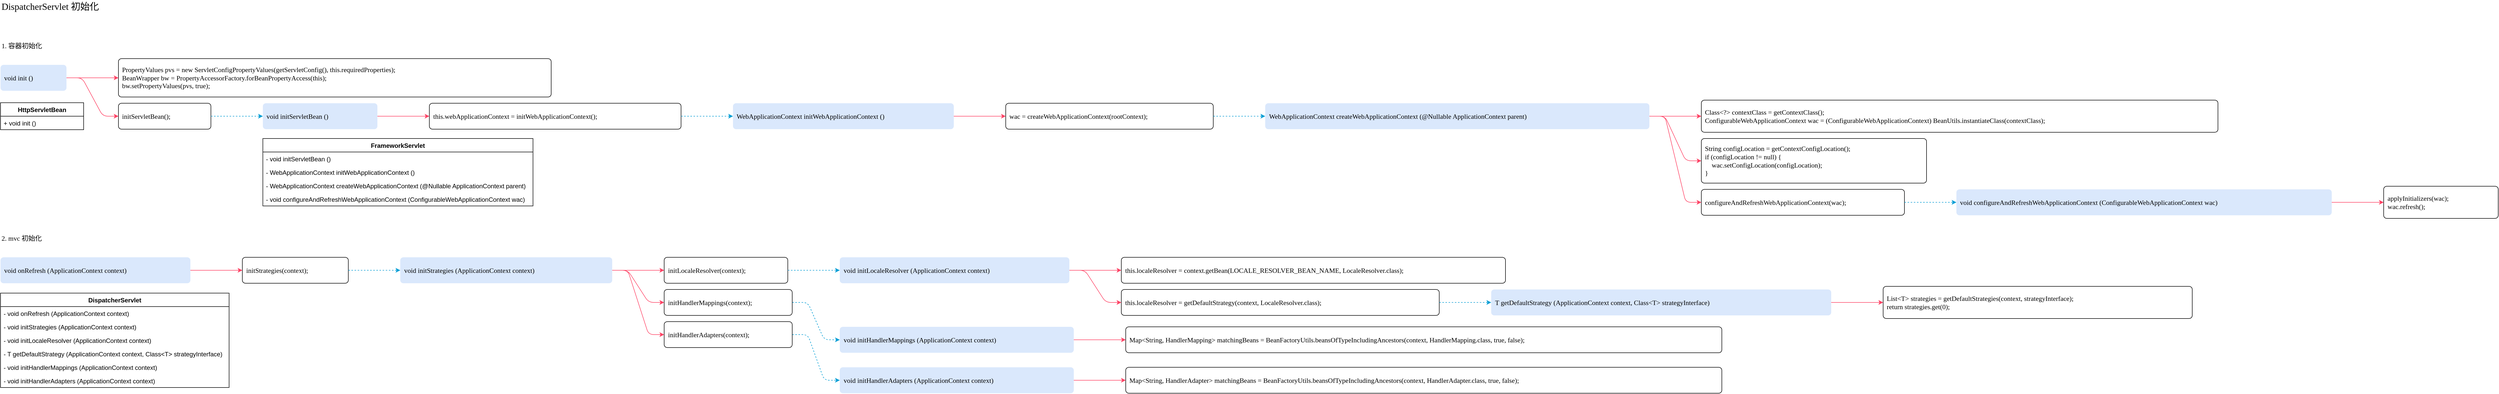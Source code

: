 <mxfile version="14.6.13" type="device"><diagram id="ZA4fEp7ThwDMYav1pnZz" name="第 1 页"><mxGraphModel dx="1422" dy="862" grid="1" gridSize="10" guides="1" tooltips="1" connect="1" arrows="1" fold="1" page="1" pageScale="1" pageWidth="827" pageHeight="1169" math="0" shadow="0"><root><mxCell id="0"/><mxCell id="1" parent="0"/><mxCell id="yomp4xY-aRFVfiu3YcFY-1" value="DispatcherServlet 初始化" style="text;html=1;align=left;verticalAlign=middle;resizable=0;points=[];autosize=1;fontSize=18;fontFamily=source code pro;" vertex="1" parent="1"><mxGeometry x="20" y="20" width="203.5" height="25" as="geometry"/></mxCell><mxCell id="yomp4xY-aRFVfiu3YcFY-2" value="1. 容器初始化" style="text;html=1;align=left;verticalAlign=middle;resizable=0;points=[];autosize=1;fontSize=13;fontFamily=source code pro;" vertex="1" parent="1"><mxGeometry x="20" y="95" width="93" height="25" as="geometry"/></mxCell><mxCell id="yomp4xY-aRFVfiu3YcFY-3" value="void init ()" style="rounded=1;whiteSpace=wrap;html=1;fontFamily=source code pro;fontSize=13;align=left;spacingLeft=5;arcSize=12;absoluteArcSize=1;strokeColor=none;fillColor=#DAE8FC;" vertex="1" parent="1"><mxGeometry x="20" y="145" width="127" height="50" as="geometry"/></mxCell><mxCell id="yomp4xY-aRFVfiu3YcFY-4" value="PropertyValues pvs = new ServletConfigPropertyValues(getServletConfig(), this.requiredProperties);&lt;br/&gt;BeanWrapper bw = PropertyAccessorFactory.forBeanPropertyAccess(this);&lt;br/&gt;bw.setPropertyValues(pvs, true);" style="rounded=1;whiteSpace=wrap;html=1;fontFamily=source code pro;fontSize=13;align=left;spacingLeft=5;arcSize=12;absoluteArcSize=1;" vertex="1" parent="1"><mxGeometry x="247" y="133" width="833" height="74" as="geometry"/></mxCell><mxCell id="yomp4xY-aRFVfiu3YcFY-5" value="" style="edgeStyle=entityRelationEdgeStyle;rounded=1;orthogonalLoop=1;jettySize=auto;html=1;strokeColor=#FE4365;fontFamily=source code pro;fontSize=13;exitX=1;exitY=0.5;exitDx=0;exitDy=0;" edge="1" parent="1" source="yomp4xY-aRFVfiu3YcFY-3" target="yomp4xY-aRFVfiu3YcFY-4"><mxGeometry as="geometry"/></mxCell><mxCell id="yomp4xY-aRFVfiu3YcFY-6" value="initServletBean();" style="rounded=1;whiteSpace=wrap;html=1;fontFamily=source code pro;fontSize=13;align=left;spacingLeft=5;arcSize=12;absoluteArcSize=1;" vertex="1" parent="1"><mxGeometry x="247" y="219" width="178" height="50" as="geometry"/></mxCell><mxCell id="yomp4xY-aRFVfiu3YcFY-7" value="" style="edgeStyle=entityRelationEdgeStyle;rounded=1;orthogonalLoop=1;jettySize=auto;html=1;strokeColor=#FE4365;fontFamily=source code pro;fontSize=13;exitX=1;exitY=0.5;exitDx=0;exitDy=0;" edge="1" parent="1" source="yomp4xY-aRFVfiu3YcFY-3" target="yomp4xY-aRFVfiu3YcFY-6"><mxGeometry as="geometry"/></mxCell><mxCell id="yomp4xY-aRFVfiu3YcFY-8" value="void initServletBean ()" style="rounded=1;whiteSpace=wrap;html=1;fontFamily=source code pro;fontSize=13;align=left;spacingLeft=5;arcSize=12;absoluteArcSize=1;strokeColor=none;fillColor=#DAE8FC;" vertex="1" parent="1"><mxGeometry x="525" y="219" width="220.5" height="50" as="geometry"/></mxCell><mxCell id="yomp4xY-aRFVfiu3YcFY-9" value="" style="edgeStyle=entityRelationEdgeStyle;rounded=1;orthogonalLoop=1;jettySize=auto;html=1;strokeColor=#019ED5;fontFamily=source code pro;fontSize=13;exitX=1;exitY=0.5;exitDx=0;exitDy=0;dashed=1;" edge="1" parent="1" source="yomp4xY-aRFVfiu3YcFY-6" target="yomp4xY-aRFVfiu3YcFY-8"><mxGeometry as="geometry"/></mxCell><mxCell id="yomp4xY-aRFVfiu3YcFY-10" value="this.webApplicationContext = initWebApplicationContext();" style="rounded=1;whiteSpace=wrap;html=1;fontFamily=source code pro;fontSize=13;align=left;spacingLeft=5;arcSize=12;absoluteArcSize=1;" vertex="1" parent="1"><mxGeometry x="845.5" y="219" width="484.5" height="50" as="geometry"/></mxCell><mxCell id="yomp4xY-aRFVfiu3YcFY-11" value="" style="edgeStyle=entityRelationEdgeStyle;rounded=1;orthogonalLoop=1;jettySize=auto;html=1;strokeColor=#FE4365;fontFamily=source code pro;fontSize=13;exitX=1;exitY=0.5;exitDx=0;exitDy=0;" edge="1" parent="1" source="yomp4xY-aRFVfiu3YcFY-8" target="yomp4xY-aRFVfiu3YcFY-10"><mxGeometry as="geometry"/></mxCell><mxCell id="yomp4xY-aRFVfiu3YcFY-12" value="WebApplicationContext initWebApplicationContext ()" style="rounded=1;whiteSpace=wrap;html=1;fontFamily=source code pro;fontSize=13;align=left;spacingLeft=5;arcSize=12;absoluteArcSize=1;strokeColor=none;fillColor=#DAE8FC;" vertex="1" parent="1"><mxGeometry x="1430" y="219" width="425" height="50" as="geometry"/></mxCell><mxCell id="yomp4xY-aRFVfiu3YcFY-13" value="" style="edgeStyle=entityRelationEdgeStyle;rounded=1;orthogonalLoop=1;jettySize=auto;html=1;strokeColor=#019ED5;fontFamily=source code pro;fontSize=13;exitX=1;exitY=0.5;exitDx=0;exitDy=0;dashed=1;" edge="1" parent="1" source="yomp4xY-aRFVfiu3YcFY-10" target="yomp4xY-aRFVfiu3YcFY-12"><mxGeometry as="geometry"/></mxCell><mxCell id="yomp4xY-aRFVfiu3YcFY-14" value="wac = createWebApplicationContext(rootContext);" style="rounded=1;whiteSpace=wrap;html=1;fontFamily=source code pro;fontSize=13;align=left;spacingLeft=5;arcSize=12;absoluteArcSize=1;" vertex="1" parent="1"><mxGeometry x="1955" y="219" width="399.5" height="50" as="geometry"/></mxCell><mxCell id="yomp4xY-aRFVfiu3YcFY-15" value="" style="edgeStyle=entityRelationEdgeStyle;rounded=1;orthogonalLoop=1;jettySize=auto;html=1;strokeColor=#FE4365;fontFamily=source code pro;fontSize=13;exitX=1;exitY=0.5;exitDx=0;exitDy=0;" edge="1" parent="1" source="yomp4xY-aRFVfiu3YcFY-12" target="yomp4xY-aRFVfiu3YcFY-14"><mxGeometry as="geometry"/></mxCell><mxCell id="yomp4xY-aRFVfiu3YcFY-16" value="WebApplicationContext createWebApplicationContext (@Nullable ApplicationContext parent)" style="rounded=1;whiteSpace=wrap;html=1;fontFamily=source code pro;fontSize=13;align=left;spacingLeft=5;arcSize=12;absoluteArcSize=1;strokeColor=none;fillColor=#DAE8FC;" vertex="1" parent="1"><mxGeometry x="2454.5" y="219" width="739.5" height="50" as="geometry"/></mxCell><mxCell id="yomp4xY-aRFVfiu3YcFY-17" value="" style="edgeStyle=entityRelationEdgeStyle;rounded=1;orthogonalLoop=1;jettySize=auto;html=1;strokeColor=#019ED5;fontFamily=source code pro;fontSize=13;exitX=1;exitY=0.5;exitDx=0;exitDy=0;dashed=1;" edge="1" parent="1" source="yomp4xY-aRFVfiu3YcFY-14" target="yomp4xY-aRFVfiu3YcFY-16"><mxGeometry as="geometry"/></mxCell><mxCell id="yomp4xY-aRFVfiu3YcFY-18" value="Class&amp;lt;?&amp;gt; contextClass = getContextClass();&lt;br/&gt;ConfigurableWebApplicationContext wac = (ConfigurableWebApplicationContext) BeanUtils.instantiateClass(contextClass);" style="rounded=1;whiteSpace=wrap;html=1;fontFamily=source code pro;fontSize=13;align=left;spacingLeft=5;arcSize=12;absoluteArcSize=1;" vertex="1" parent="1"><mxGeometry x="3294" y="213" width="994.5" height="62" as="geometry"/></mxCell><mxCell id="yomp4xY-aRFVfiu3YcFY-19" value="" style="edgeStyle=entityRelationEdgeStyle;rounded=1;orthogonalLoop=1;jettySize=auto;html=1;strokeColor=#FE4365;fontFamily=source code pro;fontSize=13;exitX=1;exitY=0.5;exitDx=0;exitDy=0;" edge="1" parent="1" source="yomp4xY-aRFVfiu3YcFY-16" target="yomp4xY-aRFVfiu3YcFY-18"><mxGeometry as="geometry"/></mxCell><mxCell id="yomp4xY-aRFVfiu3YcFY-20" value="String configLocation = getContextConfigLocation();&lt;br/&gt;if (configLocation != null) {&lt;br/&gt;&amp;nbsp;&amp;nbsp;&amp;nbsp;&amp;nbsp;wac.setConfigLocation(configLocation);&lt;br/&gt;}" style="rounded=1;whiteSpace=wrap;html=1;fontFamily=source code pro;fontSize=13;align=left;spacingLeft=5;arcSize=12;absoluteArcSize=1;" vertex="1" parent="1"><mxGeometry x="3294" y="287" width="433.5" height="86" as="geometry"/></mxCell><mxCell id="yomp4xY-aRFVfiu3YcFY-21" value="" style="edgeStyle=entityRelationEdgeStyle;rounded=1;orthogonalLoop=1;jettySize=auto;html=1;strokeColor=#FE4365;fontFamily=source code pro;fontSize=13;exitX=1;exitY=0.5;exitDx=0;exitDy=0;" edge="1" parent="1" source="yomp4xY-aRFVfiu3YcFY-16" target="yomp4xY-aRFVfiu3YcFY-20"><mxGeometry as="geometry"/></mxCell><mxCell id="yomp4xY-aRFVfiu3YcFY-22" value="configureAndRefreshWebApplicationContext(wac);" style="rounded=1;whiteSpace=wrap;html=1;fontFamily=source code pro;fontSize=13;align=left;spacingLeft=5;arcSize=12;absoluteArcSize=1;" vertex="1" parent="1"><mxGeometry x="3294" y="385" width="391" height="50" as="geometry"/></mxCell><mxCell id="yomp4xY-aRFVfiu3YcFY-23" value="" style="edgeStyle=entityRelationEdgeStyle;rounded=1;orthogonalLoop=1;jettySize=auto;html=1;strokeColor=#FE4365;fontFamily=source code pro;fontSize=13;exitX=1;exitY=0.5;exitDx=0;exitDy=0;" edge="1" parent="1" source="yomp4xY-aRFVfiu3YcFY-16" target="yomp4xY-aRFVfiu3YcFY-22"><mxGeometry as="geometry"/></mxCell><mxCell id="yomp4xY-aRFVfiu3YcFY-24" value="void configureAndRefreshWebApplicationContext (ConfigurableWebApplicationContext wac)" style="rounded=1;whiteSpace=wrap;html=1;fontFamily=source code pro;fontSize=13;align=left;spacingLeft=5;arcSize=12;absoluteArcSize=1;strokeColor=none;fillColor=#DAE8FC;" vertex="1" parent="1"><mxGeometry x="3785" y="385" width="722.5" height="50" as="geometry"/></mxCell><mxCell id="yomp4xY-aRFVfiu3YcFY-25" value="" style="edgeStyle=entityRelationEdgeStyle;rounded=1;orthogonalLoop=1;jettySize=auto;html=1;strokeColor=#019ED5;fontFamily=source code pro;fontSize=13;exitX=1;exitY=0.5;exitDx=0;exitDy=0;dashed=1;" edge="1" parent="1" source="yomp4xY-aRFVfiu3YcFY-22" target="yomp4xY-aRFVfiu3YcFY-24"><mxGeometry as="geometry"/></mxCell><mxCell id="yomp4xY-aRFVfiu3YcFY-26" value="applyInitializers(wac);&lt;br/&gt;wac.refresh();" style="rounded=1;whiteSpace=wrap;html=1;fontFamily=source code pro;fontSize=13;align=left;spacingLeft=5;arcSize=12;absoluteArcSize=1;" vertex="1" parent="1"><mxGeometry x="4607.5" y="379" width="220.5" height="62" as="geometry"/></mxCell><mxCell id="yomp4xY-aRFVfiu3YcFY-27" value="" style="edgeStyle=entityRelationEdgeStyle;rounded=1;orthogonalLoop=1;jettySize=auto;html=1;strokeColor=#FE4365;fontFamily=source code pro;fontSize=13;exitX=1;exitY=0.5;exitDx=0;exitDy=0;" edge="1" parent="1" source="yomp4xY-aRFVfiu3YcFY-24" target="yomp4xY-aRFVfiu3YcFY-26"><mxGeometry as="geometry"/></mxCell><mxCell id="yomp4xY-aRFVfiu3YcFY-28" value="2. mvc 初始化" style="text;html=1;align=left;verticalAlign=middle;resizable=0;points=[];autosize=1;fontSize=13;fontFamily=source code pro;" vertex="1" parent="1"><mxGeometry x="20" y="466" width="110" height="25" as="geometry"/></mxCell><mxCell id="yomp4xY-aRFVfiu3YcFY-29" value="void onRefresh (ApplicationContext context)" style="rounded=1;whiteSpace=wrap;html=1;fontFamily=source code pro;fontSize=13;align=left;spacingLeft=5;arcSize=12;absoluteArcSize=1;strokeColor=none;fillColor=#DAE8FC;" vertex="1" parent="1"><mxGeometry x="20" y="516" width="365.5" height="50" as="geometry"/></mxCell><mxCell id="yomp4xY-aRFVfiu3YcFY-30" value="initStrategies(context);" style="rounded=1;whiteSpace=wrap;html=1;fontFamily=source code pro;fontSize=13;align=left;spacingLeft=5;arcSize=12;absoluteArcSize=1;" vertex="1" parent="1"><mxGeometry x="485.5" y="516" width="204" height="50" as="geometry"/></mxCell><mxCell id="yomp4xY-aRFVfiu3YcFY-31" value="" style="edgeStyle=entityRelationEdgeStyle;rounded=1;orthogonalLoop=1;jettySize=auto;html=1;strokeColor=#FE4365;fontFamily=source code pro;fontSize=13;exitX=1;exitY=0.5;exitDx=0;exitDy=0;" edge="1" parent="1" source="yomp4xY-aRFVfiu3YcFY-29" target="yomp4xY-aRFVfiu3YcFY-30"><mxGeometry as="geometry"/></mxCell><mxCell id="yomp4xY-aRFVfiu3YcFY-32" value="void initStrategies (ApplicationContext context)" style="rounded=1;whiteSpace=wrap;html=1;fontFamily=source code pro;fontSize=13;align=left;spacingLeft=5;arcSize=12;absoluteArcSize=1;strokeColor=none;fillColor=#DAE8FC;" vertex="1" parent="1"><mxGeometry x="789.5" y="516" width="408" height="50" as="geometry"/></mxCell><mxCell id="yomp4xY-aRFVfiu3YcFY-33" value="" style="edgeStyle=entityRelationEdgeStyle;rounded=1;orthogonalLoop=1;jettySize=auto;html=1;strokeColor=#019ED5;fontFamily=source code pro;fontSize=13;exitX=1;exitY=0.5;exitDx=0;exitDy=0;dashed=1;" edge="1" parent="1" source="yomp4xY-aRFVfiu3YcFY-30" target="yomp4xY-aRFVfiu3YcFY-32"><mxGeometry as="geometry"/></mxCell><mxCell id="yomp4xY-aRFVfiu3YcFY-34" value="initLocaleResolver(context);" style="rounded=1;whiteSpace=wrap;html=1;fontFamily=source code pro;fontSize=13;align=left;spacingLeft=5;arcSize=12;absoluteArcSize=1;" vertex="1" parent="1"><mxGeometry x="1297.5" y="516" width="238" height="50" as="geometry"/></mxCell><mxCell id="yomp4xY-aRFVfiu3YcFY-35" value="" style="edgeStyle=entityRelationEdgeStyle;rounded=1;orthogonalLoop=1;jettySize=auto;html=1;strokeColor=#FE4365;fontFamily=source code pro;fontSize=13;exitX=1;exitY=0.5;exitDx=0;exitDy=0;" edge="1" parent="1" source="yomp4xY-aRFVfiu3YcFY-32" target="yomp4xY-aRFVfiu3YcFY-34"><mxGeometry as="geometry"/></mxCell><mxCell id="yomp4xY-aRFVfiu3YcFY-70" style="edgeStyle=entityRelationEdgeStyle;rounded=1;orthogonalLoop=1;jettySize=auto;html=1;exitX=1;exitY=0.5;exitDx=0;exitDy=0;entryX=0;entryY=0.5;entryDx=0;entryDy=0;fontFamily=source code pro;fontSize=13;strokeColor=#019ED5;dashed=1;" edge="1" parent="1" source="yomp4xY-aRFVfiu3YcFY-36" target="yomp4xY-aRFVfiu3YcFY-50"><mxGeometry relative="1" as="geometry"/></mxCell><mxCell id="yomp4xY-aRFVfiu3YcFY-36" value="initHandlerMappings(context);" style="rounded=1;whiteSpace=wrap;html=1;fontFamily=source code pro;fontSize=13;align=left;spacingLeft=5;arcSize=12;absoluteArcSize=1;" vertex="1" parent="1"><mxGeometry x="1297.5" y="578" width="246.5" height="50" as="geometry"/></mxCell><mxCell id="yomp4xY-aRFVfiu3YcFY-37" value="" style="edgeStyle=entityRelationEdgeStyle;rounded=1;orthogonalLoop=1;jettySize=auto;html=1;strokeColor=#FE4365;fontFamily=source code pro;fontSize=13;exitX=1;exitY=0.5;exitDx=0;exitDy=0;" edge="1" parent="1" source="yomp4xY-aRFVfiu3YcFY-32" target="yomp4xY-aRFVfiu3YcFY-36"><mxGeometry as="geometry"/></mxCell><mxCell id="yomp4xY-aRFVfiu3YcFY-71" style="edgeStyle=entityRelationEdgeStyle;rounded=1;orthogonalLoop=1;jettySize=auto;html=1;exitX=1;exitY=0.5;exitDx=0;exitDy=0;entryX=0;entryY=0.5;entryDx=0;entryDy=0;fontFamily=source code pro;fontSize=13;strokeColor=#019ED5;dashed=1;" edge="1" parent="1" source="yomp4xY-aRFVfiu3YcFY-38" target="yomp4xY-aRFVfiu3YcFY-53"><mxGeometry relative="1" as="geometry"/></mxCell><mxCell id="yomp4xY-aRFVfiu3YcFY-38" value="initHandlerAdapters(context);" style="rounded=1;whiteSpace=wrap;html=1;fontFamily=source code pro;fontSize=13;align=left;spacingLeft=5;arcSize=12;absoluteArcSize=1;" vertex="1" parent="1"><mxGeometry x="1297.5" y="640" width="246.5" height="50" as="geometry"/></mxCell><mxCell id="yomp4xY-aRFVfiu3YcFY-39" value="" style="edgeStyle=entityRelationEdgeStyle;rounded=1;orthogonalLoop=1;jettySize=auto;html=1;strokeColor=#FE4365;fontFamily=source code pro;fontSize=13;exitX=1;exitY=0.5;exitDx=0;exitDy=0;" edge="1" parent="1" source="yomp4xY-aRFVfiu3YcFY-32" target="yomp4xY-aRFVfiu3YcFY-38"><mxGeometry as="geometry"/></mxCell><mxCell id="yomp4xY-aRFVfiu3YcFY-40" value="void initLocaleResolver (ApplicationContext context)" style="rounded=1;whiteSpace=wrap;html=1;fontFamily=source code pro;fontSize=13;align=left;spacingLeft=5;arcSize=12;absoluteArcSize=1;strokeColor=none;fillColor=#DAE8FC;" vertex="1" parent="1"><mxGeometry x="1635.5" y="516" width="442" height="50" as="geometry"/></mxCell><mxCell id="yomp4xY-aRFVfiu3YcFY-41" value="" style="edgeStyle=entityRelationEdgeStyle;rounded=1;orthogonalLoop=1;jettySize=auto;html=1;strokeColor=#019ED5;fontFamily=source code pro;fontSize=13;exitX=1;exitY=0.5;exitDx=0;exitDy=0;dashed=1;" edge="1" parent="1" source="yomp4xY-aRFVfiu3YcFY-34" target="yomp4xY-aRFVfiu3YcFY-40"><mxGeometry as="geometry"/></mxCell><mxCell id="yomp4xY-aRFVfiu3YcFY-42" value="this.localeResolver = context.getBean(LOCALE_RESOLVER_BEAN_NAME, LocaleResolver.class);" style="rounded=1;whiteSpace=wrap;html=1;fontFamily=source code pro;fontSize=13;align=left;spacingLeft=5;arcSize=12;absoluteArcSize=1;" vertex="1" parent="1"><mxGeometry x="2177.5" y="516" width="739.5" height="50" as="geometry"/></mxCell><mxCell id="yomp4xY-aRFVfiu3YcFY-43" value="" style="edgeStyle=entityRelationEdgeStyle;rounded=1;orthogonalLoop=1;jettySize=auto;html=1;strokeColor=#FE4365;fontFamily=source code pro;fontSize=13;exitX=1;exitY=0.5;exitDx=0;exitDy=0;" edge="1" parent="1" source="yomp4xY-aRFVfiu3YcFY-40" target="yomp4xY-aRFVfiu3YcFY-42"><mxGeometry as="geometry"/></mxCell><mxCell id="yomp4xY-aRFVfiu3YcFY-44" value="this.localeResolver = getDefaultStrategy(context, LocaleResolver.class);" style="rounded=1;whiteSpace=wrap;html=1;fontFamily=source code pro;fontSize=13;align=left;spacingLeft=5;arcSize=12;absoluteArcSize=1;" vertex="1" parent="1"><mxGeometry x="2177.5" y="578" width="612" height="50" as="geometry"/></mxCell><mxCell id="yomp4xY-aRFVfiu3YcFY-45" value="" style="edgeStyle=entityRelationEdgeStyle;rounded=1;orthogonalLoop=1;jettySize=auto;html=1;strokeColor=#FE4365;fontFamily=source code pro;fontSize=13;exitX=1;exitY=0.5;exitDx=0;exitDy=0;" edge="1" parent="1" source="yomp4xY-aRFVfiu3YcFY-40" target="yomp4xY-aRFVfiu3YcFY-44"><mxGeometry as="geometry"/></mxCell><mxCell id="yomp4xY-aRFVfiu3YcFY-46" value="T getDefaultStrategy (ApplicationContext context, Class&amp;lt;T&amp;gt; strategyInterface)" style="rounded=1;whiteSpace=wrap;html=1;fontFamily=source code pro;fontSize=13;align=left;spacingLeft=5;arcSize=12;absoluteArcSize=1;strokeColor=none;fillColor=#DAE8FC;" vertex="1" parent="1"><mxGeometry x="2889.5" y="578" width="654.5" height="50" as="geometry"/></mxCell><mxCell id="yomp4xY-aRFVfiu3YcFY-47" value="" style="edgeStyle=entityRelationEdgeStyle;rounded=1;orthogonalLoop=1;jettySize=auto;html=1;strokeColor=#019ED5;fontFamily=source code pro;fontSize=13;exitX=1;exitY=0.5;exitDx=0;exitDy=0;dashed=1;" edge="1" parent="1" source="yomp4xY-aRFVfiu3YcFY-44" target="yomp4xY-aRFVfiu3YcFY-46"><mxGeometry as="geometry"/></mxCell><mxCell id="yomp4xY-aRFVfiu3YcFY-48" value="List&amp;lt;T&amp;gt; strategies = getDefaultStrategies(context, strategyInterface);&lt;br/&gt;return strategies.get(0);" style="rounded=1;whiteSpace=wrap;html=1;fontFamily=source code pro;fontSize=13;align=left;spacingLeft=5;arcSize=12;absoluteArcSize=1;" vertex="1" parent="1"><mxGeometry x="3644" y="572" width="595" height="62" as="geometry"/></mxCell><mxCell id="yomp4xY-aRFVfiu3YcFY-49" value="" style="edgeStyle=entityRelationEdgeStyle;rounded=1;orthogonalLoop=1;jettySize=auto;html=1;strokeColor=#FE4365;fontFamily=source code pro;fontSize=13;exitX=1;exitY=0.5;exitDx=0;exitDy=0;" edge="1" parent="1" source="yomp4xY-aRFVfiu3YcFY-46" target="yomp4xY-aRFVfiu3YcFY-48"><mxGeometry as="geometry"/></mxCell><mxCell id="yomp4xY-aRFVfiu3YcFY-50" value="void initHandlerMappings (ApplicationContext context)" style="rounded=1;whiteSpace=wrap;html=1;fontFamily=source code pro;fontSize=13;align=left;spacingLeft=5;arcSize=12;absoluteArcSize=1;strokeColor=none;fillColor=#DAE8FC;" vertex="1" parent="1"><mxGeometry x="1635.5" y="650" width="450.5" height="50" as="geometry"/></mxCell><mxCell id="yomp4xY-aRFVfiu3YcFY-51" value="Map&amp;lt;String, HandlerMapping&amp;gt; matchingBeans = BeanFactoryUtils.beansOfTypeIncludingAncestors(context, HandlerMapping.class, true, false);" style="rounded=1;whiteSpace=wrap;html=1;fontFamily=source code pro;fontSize=13;align=left;spacingLeft=5;arcSize=12;absoluteArcSize=1;" vertex="1" parent="1"><mxGeometry x="2186" y="650" width="1147.5" height="50" as="geometry"/></mxCell><mxCell id="yomp4xY-aRFVfiu3YcFY-52" value="" style="edgeStyle=entityRelationEdgeStyle;rounded=1;orthogonalLoop=1;jettySize=auto;html=1;strokeColor=#FE4365;fontFamily=source code pro;fontSize=13;exitX=1;exitY=0.5;exitDx=0;exitDy=0;" edge="1" parent="1" source="yomp4xY-aRFVfiu3YcFY-50" target="yomp4xY-aRFVfiu3YcFY-51"><mxGeometry x="1615.5" y="-65" as="geometry"/></mxCell><mxCell id="yomp4xY-aRFVfiu3YcFY-53" value="void initHandlerAdapters (ApplicationContext context)" style="rounded=1;whiteSpace=wrap;html=1;fontFamily=source code pro;fontSize=13;align=left;spacingLeft=5;arcSize=12;absoluteArcSize=1;strokeColor=none;fillColor=#DAE8FC;" vertex="1" parent="1"><mxGeometry x="1635.5" y="728" width="450.5" height="50" as="geometry"/></mxCell><mxCell id="yomp4xY-aRFVfiu3YcFY-54" value="Map&amp;lt;String, HandlerAdapter&amp;gt; matchingBeans = BeanFactoryUtils.beansOfTypeIncludingAncestors(context, HandlerAdapter.class, true, false);" style="rounded=1;whiteSpace=wrap;html=1;fontFamily=source code pro;fontSize=13;align=left;spacingLeft=5;arcSize=12;absoluteArcSize=1;" vertex="1" parent="1"><mxGeometry x="2186" y="728" width="1147.5" height="50" as="geometry"/></mxCell><mxCell id="yomp4xY-aRFVfiu3YcFY-55" value="" style="edgeStyle=entityRelationEdgeStyle;rounded=1;orthogonalLoop=1;jettySize=auto;html=1;strokeColor=#FE4365;fontFamily=source code pro;fontSize=13;exitX=1;exitY=0.5;exitDx=0;exitDy=0;" edge="1" parent="1" source="yomp4xY-aRFVfiu3YcFY-53" target="yomp4xY-aRFVfiu3YcFY-54"><mxGeometry x="1615.5" y="-87" as="geometry"/></mxCell><mxCell id="yomp4xY-aRFVfiu3YcFY-56" value="HttpServletBean" style="swimlane;fontStyle=1;childLayout=stackLayout;horizontal=1;startSize=26;horizontalStack=0;resizeParent=1;resizeParentMax=0;resizeLast=0;collapsible=1;marginBottom=0;" vertex="1" parent="1"><mxGeometry x="20" y="218" width="160" height="52" as="geometry"/></mxCell><mxCell id="yomp4xY-aRFVfiu3YcFY-57" value="+ void init ()" style="text;strokeColor=none;fillColor=none;align=left;verticalAlign=top;spacingLeft=4;spacingRight=4;overflow=hidden;rotatable=0;points=[[0,0.5],[1,0.5]];portConstraint=eastwest;" vertex="1" parent="yomp4xY-aRFVfiu3YcFY-56"><mxGeometry y="26" width="160" height="26" as="geometry"/></mxCell><mxCell id="yomp4xY-aRFVfiu3YcFY-58" value="FrameworkServlet" style="swimlane;fontStyle=1;childLayout=stackLayout;horizontal=1;startSize=26;horizontalStack=0;resizeParent=1;resizeParentMax=0;resizeLast=0;collapsible=1;marginBottom=0;" vertex="1" parent="1"><mxGeometry x="525" y="287" width="520" height="130" as="geometry"/></mxCell><mxCell id="yomp4xY-aRFVfiu3YcFY-59" value="- void initServletBean ()" style="text;strokeColor=none;fillColor=none;align=left;verticalAlign=top;spacingLeft=4;spacingRight=4;overflow=hidden;rotatable=0;points=[[0,0.5],[1,0.5]];portConstraint=eastwest;" vertex="1" parent="yomp4xY-aRFVfiu3YcFY-58"><mxGeometry y="26" width="520" height="26" as="geometry"/></mxCell><mxCell id="yomp4xY-aRFVfiu3YcFY-60" value="- WebApplicationContext initWebApplicationContext ()" style="text;strokeColor=none;fillColor=none;align=left;verticalAlign=top;spacingLeft=4;spacingRight=4;overflow=hidden;rotatable=0;points=[[0,0.5],[1,0.5]];portConstraint=eastwest;" vertex="1" parent="yomp4xY-aRFVfiu3YcFY-58"><mxGeometry y="52" width="520" height="26" as="geometry"/></mxCell><mxCell id="yomp4xY-aRFVfiu3YcFY-61" value="- WebApplicationContext createWebApplicationContext (@Nullable ApplicationContext parent)" style="text;strokeColor=none;fillColor=none;align=left;verticalAlign=top;spacingLeft=4;spacingRight=4;overflow=hidden;rotatable=0;points=[[0,0.5],[1,0.5]];portConstraint=eastwest;" vertex="1" parent="yomp4xY-aRFVfiu3YcFY-58"><mxGeometry y="78" width="520" height="26" as="geometry"/></mxCell><mxCell id="yomp4xY-aRFVfiu3YcFY-62" value="- void configureAndRefreshWebApplicationContext (ConfigurableWebApplicationContext wac)" style="text;strokeColor=none;fillColor=none;align=left;verticalAlign=top;spacingLeft=4;spacingRight=4;overflow=hidden;rotatable=0;points=[[0,0.5],[1,0.5]];portConstraint=eastwest;" vertex="1" parent="yomp4xY-aRFVfiu3YcFY-58"><mxGeometry y="104" width="520" height="26" as="geometry"/></mxCell><mxCell id="yomp4xY-aRFVfiu3YcFY-63" value="DispatcherServlet" style="swimlane;fontStyle=1;childLayout=stackLayout;horizontal=1;startSize=26;horizontalStack=0;resizeParent=1;resizeParentMax=0;resizeLast=0;collapsible=1;marginBottom=0;" vertex="1" parent="1"><mxGeometry x="20" y="585" width="440" height="182" as="geometry"/></mxCell><mxCell id="yomp4xY-aRFVfiu3YcFY-64" value="- void onRefresh (ApplicationContext context)" style="text;strokeColor=none;fillColor=none;align=left;verticalAlign=top;spacingLeft=4;spacingRight=4;overflow=hidden;rotatable=0;points=[[0,0.5],[1,0.5]];portConstraint=eastwest;" vertex="1" parent="yomp4xY-aRFVfiu3YcFY-63"><mxGeometry y="26" width="440" height="26" as="geometry"/></mxCell><mxCell id="yomp4xY-aRFVfiu3YcFY-65" value="- void initStrategies (ApplicationContext context)" style="text;strokeColor=none;fillColor=none;align=left;verticalAlign=top;spacingLeft=4;spacingRight=4;overflow=hidden;rotatable=0;points=[[0,0.5],[1,0.5]];portConstraint=eastwest;" vertex="1" parent="yomp4xY-aRFVfiu3YcFY-63"><mxGeometry y="52" width="440" height="26" as="geometry"/></mxCell><mxCell id="yomp4xY-aRFVfiu3YcFY-66" value="- void initLocaleResolver (ApplicationContext context)" style="text;strokeColor=none;fillColor=none;align=left;verticalAlign=top;spacingLeft=4;spacingRight=4;overflow=hidden;rotatable=0;points=[[0,0.5],[1,0.5]];portConstraint=eastwest;" vertex="1" parent="yomp4xY-aRFVfiu3YcFY-63"><mxGeometry y="78" width="440" height="26" as="geometry"/></mxCell><mxCell id="yomp4xY-aRFVfiu3YcFY-67" value="- T getDefaultStrategy (ApplicationContext context, Class&lt;T&gt; strategyInterface)" style="text;strokeColor=none;fillColor=none;align=left;verticalAlign=top;spacingLeft=4;spacingRight=4;overflow=hidden;rotatable=0;points=[[0,0.5],[1,0.5]];portConstraint=eastwest;" vertex="1" parent="yomp4xY-aRFVfiu3YcFY-63"><mxGeometry y="104" width="440" height="26" as="geometry"/></mxCell><mxCell id="yomp4xY-aRFVfiu3YcFY-68" value="- void initHandlerMappings (ApplicationContext context)" style="text;strokeColor=none;fillColor=none;align=left;verticalAlign=top;spacingLeft=4;spacingRight=4;overflow=hidden;rotatable=0;points=[[0,0.5],[1,0.5]];portConstraint=eastwest;" vertex="1" parent="yomp4xY-aRFVfiu3YcFY-63"><mxGeometry y="130" width="440" height="26" as="geometry"/></mxCell><mxCell id="yomp4xY-aRFVfiu3YcFY-69" value="- void initHandlerAdapters (ApplicationContext context)" style="text;strokeColor=none;fillColor=none;align=left;verticalAlign=top;spacingLeft=4;spacingRight=4;overflow=hidden;rotatable=0;points=[[0,0.5],[1,0.5]];portConstraint=eastwest;" vertex="1" parent="yomp4xY-aRFVfiu3YcFY-63"><mxGeometry y="156" width="440" height="26" as="geometry"/></mxCell></root></mxGraphModel></diagram></mxfile>